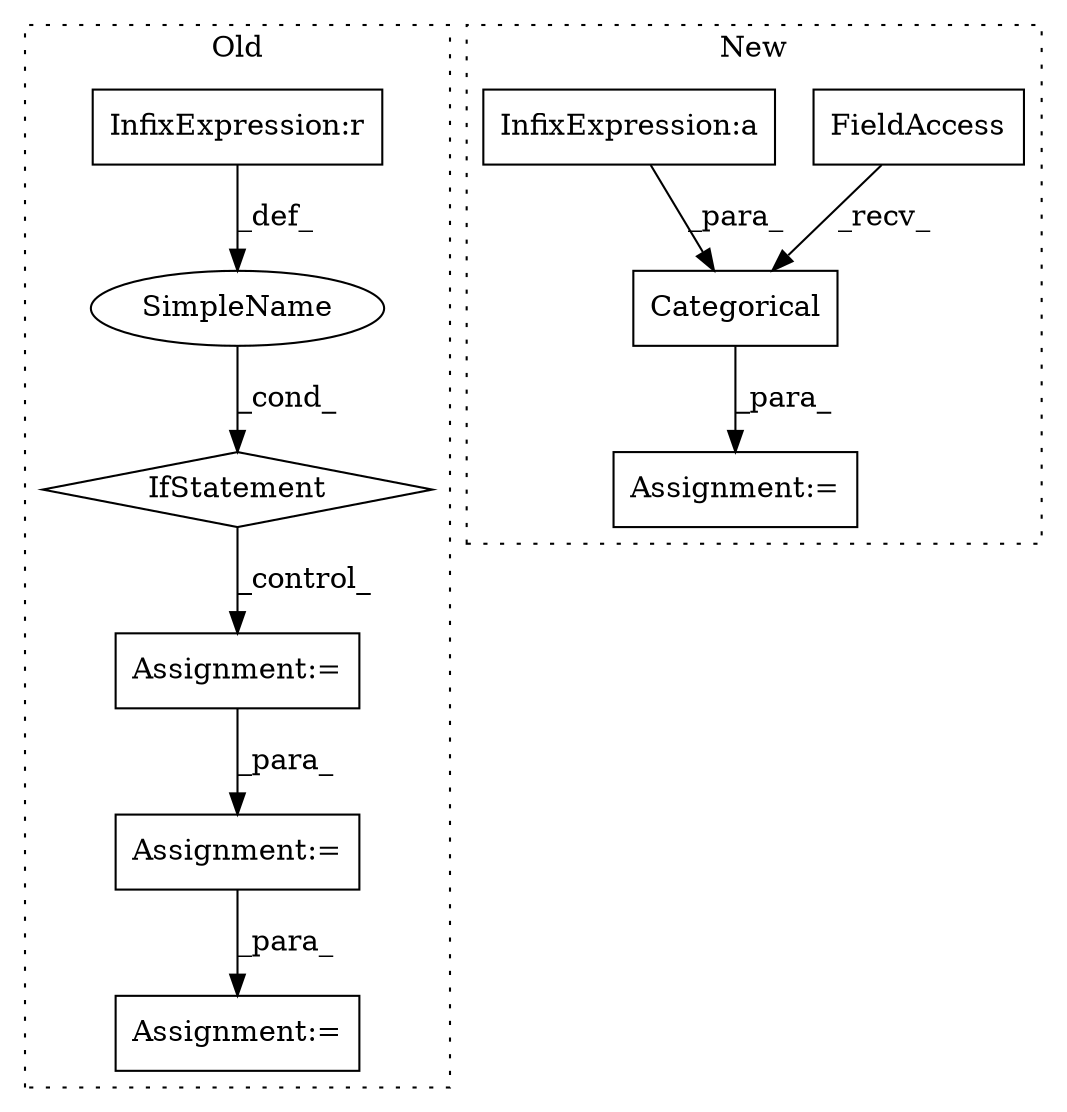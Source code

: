 digraph G {
subgraph cluster0 {
1 [label="IfStatement" a="25" s="936,967" l="4,2" shape="diamond"];
3 [label="Assignment:=" a="7" s="986" l="1" shape="box"];
4 [label="SimpleName" a="42" s="" l="" shape="ellipse"];
7 [label="InfixExpression:r" a="27" s="945" l="4" shape="box"];
8 [label="Assignment:=" a="7" s="1081" l="1" shape="box"];
10 [label="Assignment:=" a="7" s="1127" l="1" shape="box"];
label = "Old";
style="dotted";
}
subgraph cluster1 {
2 [label="Categorical" a="32" s="593,669" l="12,1" shape="box"];
5 [label="FieldAccess" a="22" s="586" l="6" shape="box"];
6 [label="InfixExpression:a" a="27" s="637" l="3" shape="box"];
9 [label="Assignment:=" a="7" s="830" l="1" shape="box"];
label = "New";
style="dotted";
}
1 -> 3 [label="_control_"];
2 -> 9 [label="_para_"];
3 -> 8 [label="_para_"];
4 -> 1 [label="_cond_"];
5 -> 2 [label="_recv_"];
6 -> 2 [label="_para_"];
7 -> 4 [label="_def_"];
8 -> 10 [label="_para_"];
}